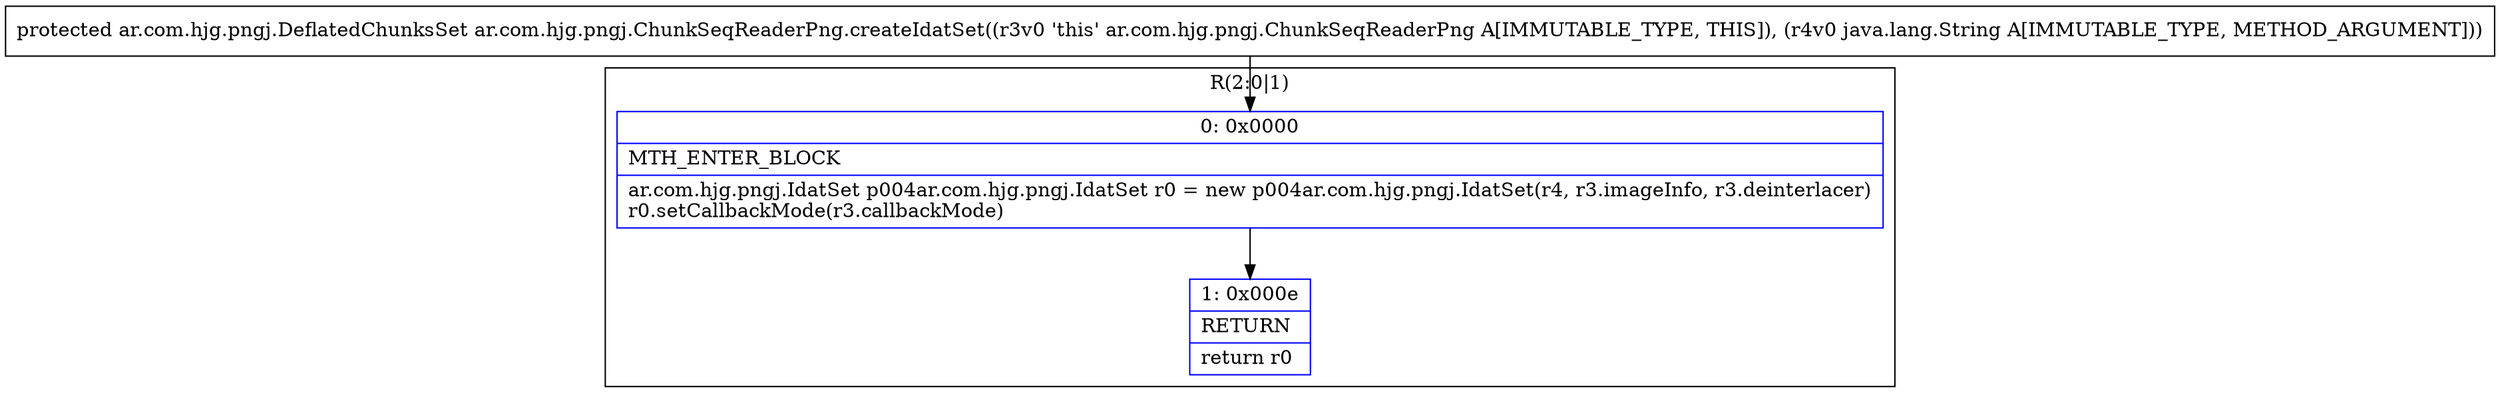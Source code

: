 digraph "CFG forar.com.hjg.pngj.ChunkSeqReaderPng.createIdatSet(Ljava\/lang\/String;)Lar\/com\/hjg\/pngj\/DeflatedChunksSet;" {
subgraph cluster_Region_2056652139 {
label = "R(2:0|1)";
node [shape=record,color=blue];
Node_0 [shape=record,label="{0\:\ 0x0000|MTH_ENTER_BLOCK\l|ar.com.hjg.pngj.IdatSet p004ar.com.hjg.pngj.IdatSet r0 = new p004ar.com.hjg.pngj.IdatSet(r4, r3.imageInfo, r3.deinterlacer)\lr0.setCallbackMode(r3.callbackMode)\l}"];
Node_1 [shape=record,label="{1\:\ 0x000e|RETURN\l|return r0\l}"];
}
MethodNode[shape=record,label="{protected ar.com.hjg.pngj.DeflatedChunksSet ar.com.hjg.pngj.ChunkSeqReaderPng.createIdatSet((r3v0 'this' ar.com.hjg.pngj.ChunkSeqReaderPng A[IMMUTABLE_TYPE, THIS]), (r4v0 java.lang.String A[IMMUTABLE_TYPE, METHOD_ARGUMENT])) }"];
MethodNode -> Node_0;
Node_0 -> Node_1;
}

